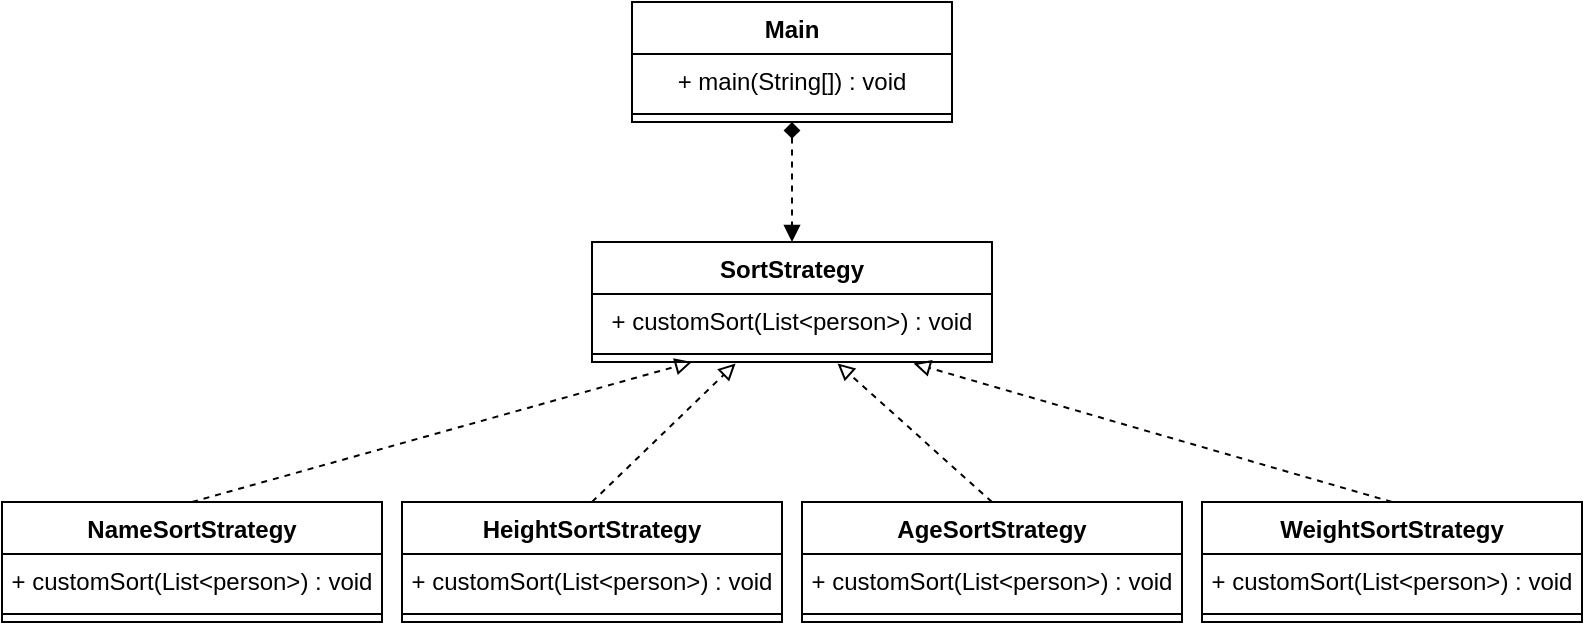<mxfile version="17.4.6" type="device"><diagram id="eCcNOjkMgF09mxH44NCR" name="Page-1"><mxGraphModel dx="981" dy="520" grid="1" gridSize="10" guides="1" tooltips="1" connect="1" arrows="1" fold="1" page="1" pageScale="1" pageWidth="827" pageHeight="1169" math="0" shadow="0"><root><mxCell id="0"/><mxCell id="1" parent="0"/><mxCell id="KT06J4Biso9DW8zq0Pmr-21" style="rounded=0;orthogonalLoop=1;jettySize=auto;html=1;exitX=0.5;exitY=1;exitDx=0;exitDy=0;entryX=0.5;entryY=0;entryDx=0;entryDy=0;dashed=1;endArrow=block;endFill=1;startArrow=diamond;startFill=1;" edge="1" parent="1" source="KT06J4Biso9DW8zq0Pmr-1" target="KT06J4Biso9DW8zq0Pmr-6"><mxGeometry relative="1" as="geometry"/></mxCell><mxCell id="KT06J4Biso9DW8zq0Pmr-1" value="Main" style="swimlane;fontStyle=1;align=center;verticalAlign=top;childLayout=stackLayout;horizontal=1;startSize=26;horizontalStack=0;resizeParent=1;resizeParentMax=0;resizeLast=0;collapsible=1;marginBottom=0;" vertex="1" parent="1"><mxGeometry x="330" y="540" width="160" height="60" as="geometry"/></mxCell><mxCell id="KT06J4Biso9DW8zq0Pmr-2" value="+ main(String[]) : void" style="text;strokeColor=none;fillColor=none;align=center;verticalAlign=top;spacingLeft=4;spacingRight=4;overflow=hidden;rotatable=0;points=[[0,0.5],[1,0.5]];portConstraint=eastwest;" vertex="1" parent="KT06J4Biso9DW8zq0Pmr-1"><mxGeometry y="26" width="160" height="26" as="geometry"/></mxCell><mxCell id="KT06J4Biso9DW8zq0Pmr-3" value="" style="line;strokeWidth=1;fillColor=none;align=center;verticalAlign=middle;spacingTop=-1;spacingLeft=3;spacingRight=3;rotatable=0;labelPosition=right;points=[];portConstraint=eastwest;" vertex="1" parent="KT06J4Biso9DW8zq0Pmr-1"><mxGeometry y="52" width="160" height="8" as="geometry"/></mxCell><mxCell id="KT06J4Biso9DW8zq0Pmr-6" value="SortStrategy&#10;" style="swimlane;fontStyle=1;align=center;verticalAlign=top;childLayout=stackLayout;horizontal=1;startSize=26;horizontalStack=0;resizeParent=1;resizeParentMax=0;resizeLast=0;collapsible=1;marginBottom=0;" vertex="1" parent="1"><mxGeometry x="310" y="660" width="200" height="60" as="geometry"/></mxCell><mxCell id="KT06J4Biso9DW8zq0Pmr-7" value="+ customSort(List&lt;person&gt;) : void" style="text;strokeColor=none;fillColor=none;align=center;verticalAlign=top;spacingLeft=4;spacingRight=4;overflow=hidden;rotatable=0;points=[[0,0.5],[1,0.5]];portConstraint=eastwest;" vertex="1" parent="KT06J4Biso9DW8zq0Pmr-6"><mxGeometry y="26" width="200" height="26" as="geometry"/></mxCell><mxCell id="KT06J4Biso9DW8zq0Pmr-8" value="" style="line;strokeWidth=1;fillColor=none;align=center;verticalAlign=middle;spacingTop=-1;spacingLeft=3;spacingRight=3;rotatable=0;labelPosition=right;points=[];portConstraint=eastwest;" vertex="1" parent="KT06J4Biso9DW8zq0Pmr-6"><mxGeometry y="52" width="200" height="8" as="geometry"/></mxCell><mxCell id="KT06J4Biso9DW8zq0Pmr-22" style="edgeStyle=none;rounded=0;orthogonalLoop=1;jettySize=auto;html=1;exitX=0.5;exitY=0;exitDx=0;exitDy=0;entryX=0.25;entryY=1;entryDx=0;entryDy=0;dashed=1;startArrow=none;startFill=0;endArrow=block;endFill=0;" edge="1" parent="1" source="KT06J4Biso9DW8zq0Pmr-9" target="KT06J4Biso9DW8zq0Pmr-6"><mxGeometry relative="1" as="geometry"/></mxCell><mxCell id="KT06J4Biso9DW8zq0Pmr-9" value="NameSortStrategy&#10;" style="swimlane;fontStyle=1;align=center;verticalAlign=top;childLayout=stackLayout;horizontal=1;startSize=26;horizontalStack=0;resizeParent=1;resizeParentMax=0;resizeLast=0;collapsible=1;marginBottom=0;" vertex="1" parent="1"><mxGeometry x="15" y="790" width="190" height="60" as="geometry"/></mxCell><mxCell id="KT06J4Biso9DW8zq0Pmr-10" value="+ customSort(List&lt;person&gt;) : void" style="text;strokeColor=none;fillColor=none;align=center;verticalAlign=top;spacingLeft=4;spacingRight=4;overflow=hidden;rotatable=0;points=[[0,0.5],[1,0.5]];portConstraint=eastwest;" vertex="1" parent="KT06J4Biso9DW8zq0Pmr-9"><mxGeometry y="26" width="190" height="26" as="geometry"/></mxCell><mxCell id="KT06J4Biso9DW8zq0Pmr-11" value="" style="line;strokeWidth=1;fillColor=none;align=center;verticalAlign=middle;spacingTop=-1;spacingLeft=3;spacingRight=3;rotatable=0;labelPosition=right;points=[];portConstraint=eastwest;" vertex="1" parent="KT06J4Biso9DW8zq0Pmr-9"><mxGeometry y="52" width="190" height="8" as="geometry"/></mxCell><mxCell id="KT06J4Biso9DW8zq0Pmr-23" style="edgeStyle=none;rounded=0;orthogonalLoop=1;jettySize=auto;html=1;exitX=0.5;exitY=0;exitDx=0;exitDy=0;entryX=0.359;entryY=1.086;entryDx=0;entryDy=0;entryPerimeter=0;dashed=1;startArrow=none;startFill=0;endArrow=block;endFill=0;" edge="1" parent="1" source="KT06J4Biso9DW8zq0Pmr-12" target="KT06J4Biso9DW8zq0Pmr-8"><mxGeometry relative="1" as="geometry"/></mxCell><mxCell id="KT06J4Biso9DW8zq0Pmr-12" value="HeightSortStrategy&#10;" style="swimlane;fontStyle=1;align=center;verticalAlign=top;childLayout=stackLayout;horizontal=1;startSize=26;horizontalStack=0;resizeParent=1;resizeParentMax=0;resizeLast=0;collapsible=1;marginBottom=0;" vertex="1" parent="1"><mxGeometry x="215" y="790" width="190" height="60" as="geometry"/></mxCell><mxCell id="KT06J4Biso9DW8zq0Pmr-13" value="+ customSort(List&lt;person&gt;) : void" style="text;strokeColor=none;fillColor=none;align=center;verticalAlign=top;spacingLeft=4;spacingRight=4;overflow=hidden;rotatable=0;points=[[0,0.5],[1,0.5]];portConstraint=eastwest;" vertex="1" parent="KT06J4Biso9DW8zq0Pmr-12"><mxGeometry y="26" width="190" height="26" as="geometry"/></mxCell><mxCell id="KT06J4Biso9DW8zq0Pmr-14" value="" style="line;strokeWidth=1;fillColor=none;align=center;verticalAlign=middle;spacingTop=-1;spacingLeft=3;spacingRight=3;rotatable=0;labelPosition=right;points=[];portConstraint=eastwest;" vertex="1" parent="KT06J4Biso9DW8zq0Pmr-12"><mxGeometry y="52" width="190" height="8" as="geometry"/></mxCell><mxCell id="KT06J4Biso9DW8zq0Pmr-24" style="edgeStyle=none;rounded=0;orthogonalLoop=1;jettySize=auto;html=1;exitX=0.5;exitY=0;exitDx=0;exitDy=0;entryX=0.614;entryY=1.086;entryDx=0;entryDy=0;entryPerimeter=0;dashed=1;startArrow=none;startFill=0;endArrow=block;endFill=0;" edge="1" parent="1" source="KT06J4Biso9DW8zq0Pmr-15" target="KT06J4Biso9DW8zq0Pmr-8"><mxGeometry relative="1" as="geometry"/></mxCell><mxCell id="KT06J4Biso9DW8zq0Pmr-15" value="AgeSortStrategy&#10;" style="swimlane;fontStyle=1;align=center;verticalAlign=top;childLayout=stackLayout;horizontal=1;startSize=26;horizontalStack=0;resizeParent=1;resizeParentMax=0;resizeLast=0;collapsible=1;marginBottom=0;" vertex="1" parent="1"><mxGeometry x="415" y="790" width="190" height="60" as="geometry"/></mxCell><mxCell id="KT06J4Biso9DW8zq0Pmr-16" value="+ customSort(List&lt;person&gt;) : void" style="text;strokeColor=none;fillColor=none;align=center;verticalAlign=top;spacingLeft=4;spacingRight=4;overflow=hidden;rotatable=0;points=[[0,0.5],[1,0.5]];portConstraint=eastwest;" vertex="1" parent="KT06J4Biso9DW8zq0Pmr-15"><mxGeometry y="26" width="190" height="26" as="geometry"/></mxCell><mxCell id="KT06J4Biso9DW8zq0Pmr-17" value="" style="line;strokeWidth=1;fillColor=none;align=center;verticalAlign=middle;spacingTop=-1;spacingLeft=3;spacingRight=3;rotatable=0;labelPosition=right;points=[];portConstraint=eastwest;" vertex="1" parent="KT06J4Biso9DW8zq0Pmr-15"><mxGeometry y="52" width="190" height="8" as="geometry"/></mxCell><mxCell id="KT06J4Biso9DW8zq0Pmr-25" style="edgeStyle=none;rounded=0;orthogonalLoop=1;jettySize=auto;html=1;exitX=0.5;exitY=0;exitDx=0;exitDy=0;entryX=0.804;entryY=1.086;entryDx=0;entryDy=0;entryPerimeter=0;dashed=1;startArrow=none;startFill=0;endArrow=block;endFill=0;" edge="1" parent="1" source="KT06J4Biso9DW8zq0Pmr-18" target="KT06J4Biso9DW8zq0Pmr-8"><mxGeometry relative="1" as="geometry"/></mxCell><mxCell id="KT06J4Biso9DW8zq0Pmr-18" value="WeightSortStrategy&#10;" style="swimlane;fontStyle=1;align=center;verticalAlign=top;childLayout=stackLayout;horizontal=1;startSize=26;horizontalStack=0;resizeParent=1;resizeParentMax=0;resizeLast=0;collapsible=1;marginBottom=0;" vertex="1" parent="1"><mxGeometry x="615" y="790" width="190" height="60" as="geometry"/></mxCell><mxCell id="KT06J4Biso9DW8zq0Pmr-19" value="+ customSort(List&lt;person&gt;) : void" style="text;strokeColor=none;fillColor=none;align=center;verticalAlign=top;spacingLeft=4;spacingRight=4;overflow=hidden;rotatable=0;points=[[0,0.5],[1,0.5]];portConstraint=eastwest;" vertex="1" parent="KT06J4Biso9DW8zq0Pmr-18"><mxGeometry y="26" width="190" height="26" as="geometry"/></mxCell><mxCell id="KT06J4Biso9DW8zq0Pmr-20" value="" style="line;strokeWidth=1;fillColor=none;align=center;verticalAlign=middle;spacingTop=-1;spacingLeft=3;spacingRight=3;rotatable=0;labelPosition=right;points=[];portConstraint=eastwest;" vertex="1" parent="KT06J4Biso9DW8zq0Pmr-18"><mxGeometry y="52" width="190" height="8" as="geometry"/></mxCell></root></mxGraphModel></diagram></mxfile>